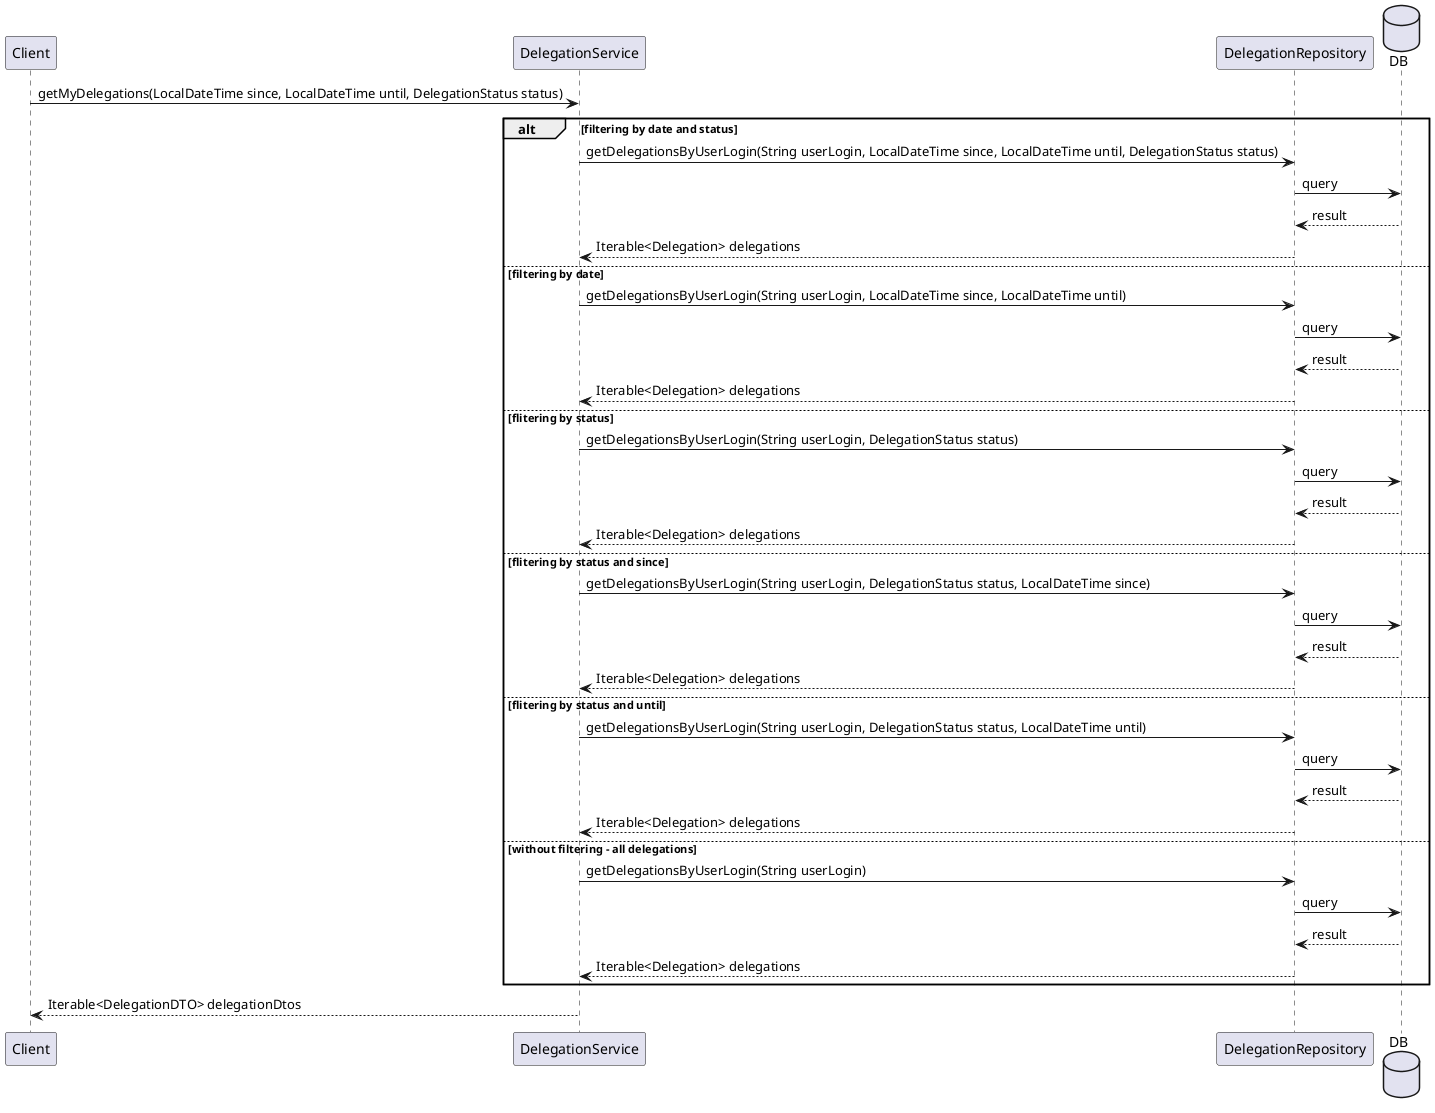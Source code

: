 @startuml getMyDelegations
"Client"->"DelegationService":getMyDelegations(LocalDateTime since, LocalDateTime until, DelegationStatus status)
alt filtering by date and status
    "DelegationService"->DelegationRepository:getDelegationsByUserLogin(String userLogin, LocalDateTime since, LocalDateTime until, DelegationStatus status)
    database DB
    DelegationRepository->DB:query
    DB-->DelegationRepository:result
    DelegationRepository-->"DelegationService":Iterable<Delegation> delegations
else filtering by date
    "DelegationService"->DelegationRepository:getDelegationsByUserLogin(String userLogin, LocalDateTime since, LocalDateTime until)
    DelegationRepository->DB:query
    DB-->DelegationRepository:result
    DelegationRepository-->"DelegationService":Iterable<Delegation> delegations
else flitering by status
    "DelegationService"->DelegationRepository:getDelegationsByUserLogin(String userLogin, DelegationStatus status)
    DelegationRepository->DB:query
    DB-->DelegationRepository:result
    DelegationRepository-->"DelegationService":Iterable<Delegation> delegations
else flitering by status and since
    "DelegationService"->DelegationRepository:getDelegationsByUserLogin(String userLogin, DelegationStatus status, LocalDateTime since)
    DelegationRepository->DB:query
    DB-->DelegationRepository:result
    DelegationRepository-->"DelegationService":Iterable<Delegation> delegations
else flitering by status and until
    "DelegationService"->DelegationRepository:getDelegationsByUserLogin(String userLogin, DelegationStatus status, LocalDateTime until)
    DelegationRepository->DB:query
    DB-->DelegationRepository:result
    DelegationRepository-->"DelegationService":Iterable<Delegation> delegations
else without filtering - all delegations
    "DelegationService"->DelegationRepository:getDelegationsByUserLogin(String userLogin)
    DelegationRepository->DB:query
    DB-->DelegationRepository:result
    DelegationRepository-->"DelegationService":Iterable<Delegation> delegations
end
"DelegationService"-->Client:Iterable<DelegationDTO> delegationDtos
@enduml